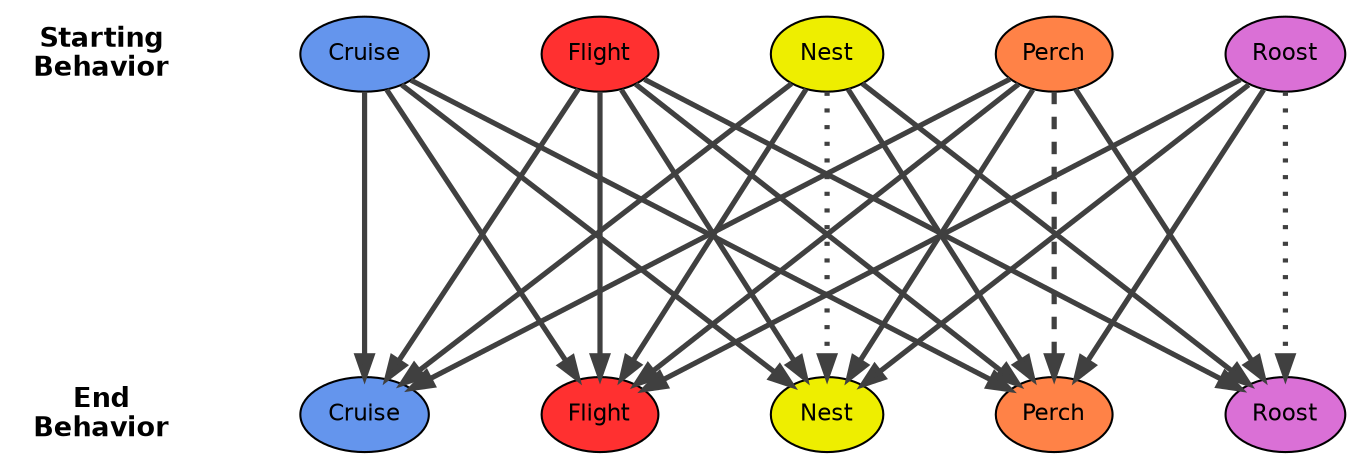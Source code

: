 digraph G {
  rankdir = TB;
  forcelabels = true;
  graph [margin = 0, pad = 0, ranksep = 1.9, nodesep = .75,  color = black];

  node [shape = plaintext, fontsize = 13; fontname = "Helvetica-Bold"];
  start01[label = "Starting\nBehavior"]
  end02[label = "End\nBehavior"]

  node [shape = oval, style = "filled",  fontsize = 11;
    fontname = "Helvetica"];
  c01 [label = "Cruise", fillcolor = CornFlowerBlue];
  f01 [label = "Flight", fillcolor = FireBrick1];
  n01 [label = "Nest",  fillcolor = Yellow2];
  p01 [label = "Perch",  fillcolor = Sienna1];
  r01 [label = "Roost",  fillcolor = Orchid];

  c02 [label = "Cruise", fillcolor = CornFlowerBlue];
  f02 [label = "Flight", fillcolor = FireBrick1];
  n02 [label = "Nest",  fillcolor = Yellow2];
  p02 [label = "Perch",  fillcolor = Sienna1];
  r02 [label = "Roost",  fillcolor = Orchid];

	edge[color = grey25, style = solid, dir = front, penwidth = 2.5, ];

	subgraph cluster_0 {
	  edge[style = invis, dir = front, penwidth = 2.5];
		start01 -> end02;
		color = invis
	}

	subgraph cluster_1 {
		c01 -> c02;
		color = invis
	}

	subgraph cluster_2 {
		f01 -> f02;
		color = invis
	}
	subgraph cluster_3 {
	  edge[color = grey25, style = dotted];
		n01 -> n02;
		color = invis
	}
	subgraph cluster_4 {
		edge[color = gray25, style = dashed];
		p01 -> p02;
		color = invis
	}
	subgraph cluster_5 {
		edge[color = gray25, style = dotted];
		r01 -> r02;
		color = invis
	}

  edge[color = grey25, style = solid];
	c01 -> f02;
	c01 -> n02;
  c01 -> p02;

  f01 -> c02;
  f01 -> n02;
  f01 -> p02;
  f01 -> r02;

  n01 -> c02;
  n01 -> f02;
  n01 -> p02;
  n01 -> r02;

  p01 -> c02;
  p01 -> f02;
  p01 -> n02;
  p01 -> r02;

  r01 -> f02;
  r01 -> n02;
  r01 -> p02;

  edge[color = invis, arrowhead = none];
	c01 -> r02;  # Keeps Cruise, Flight, Nest, Perch, Roost in L -> R order

}
